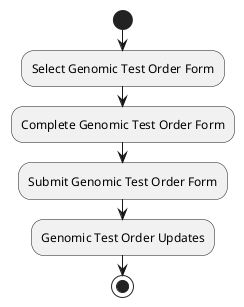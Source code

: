 @startuml

start

:Select Genomic Test Order Form;
:Complete Genomic Test Order Form;
:Submit Genomic Test Order Form;
:Genomic Test Order Updates;
stop
@enduml
